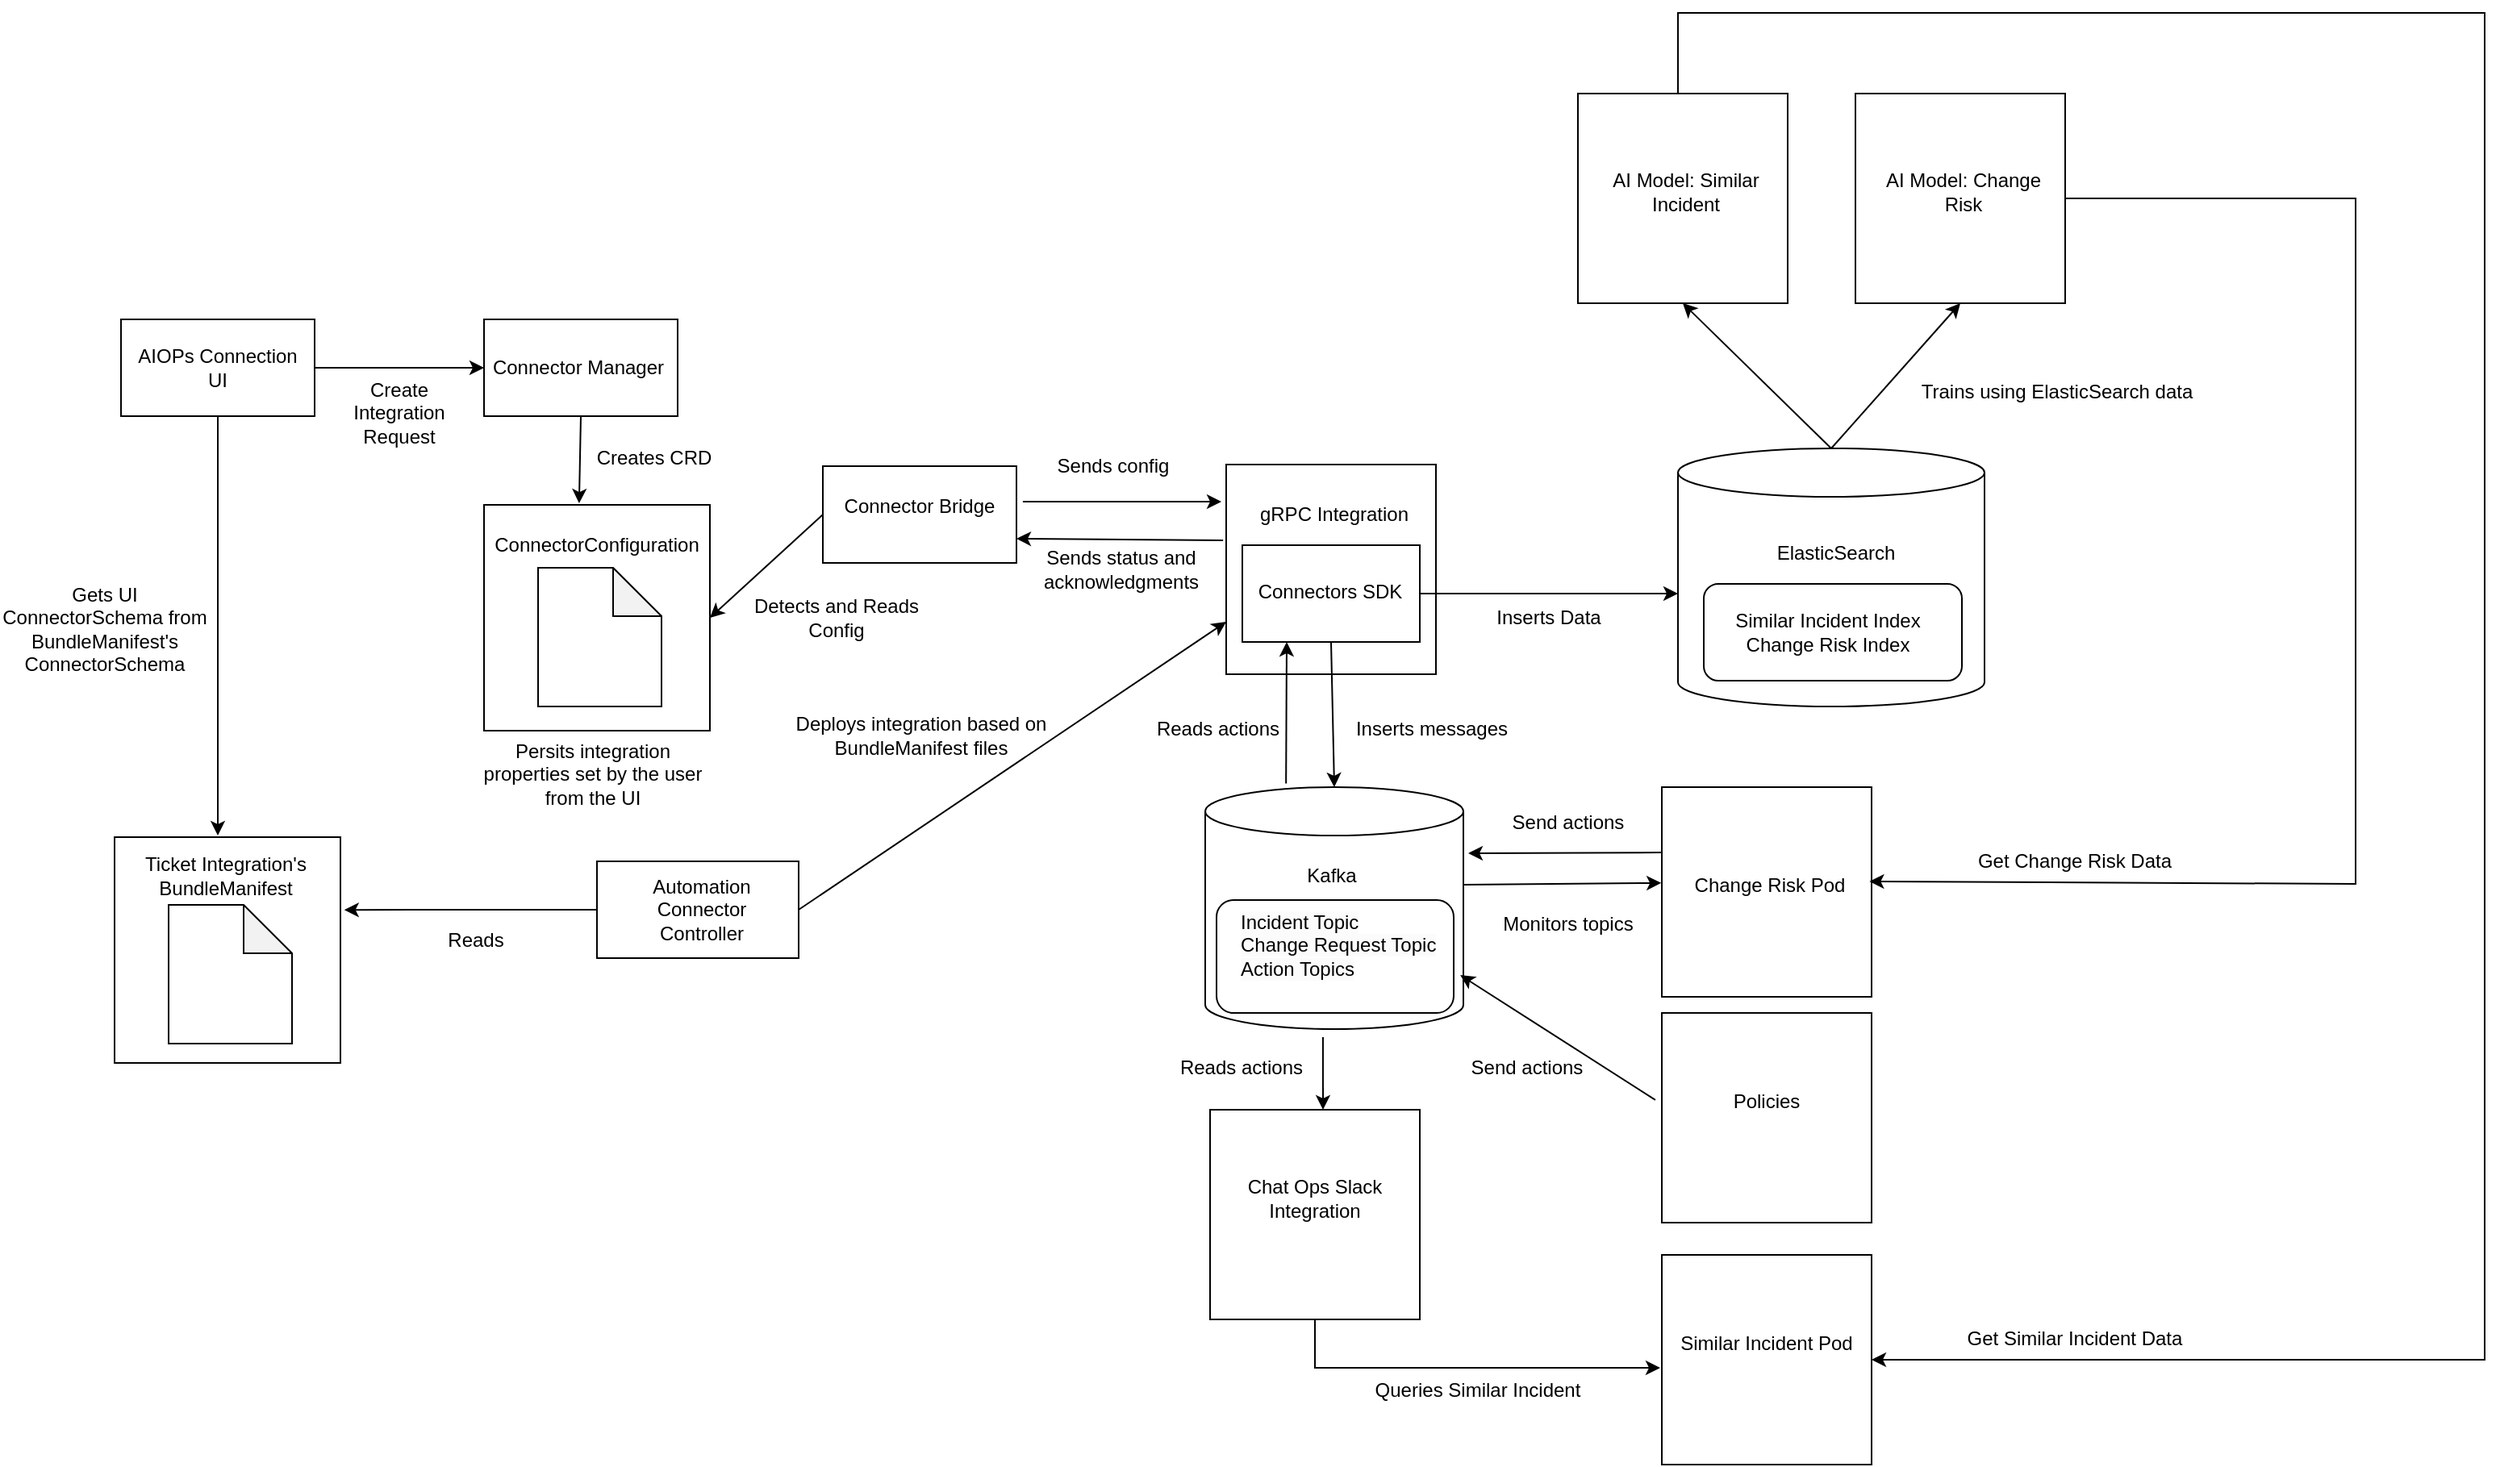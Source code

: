 <mxfile version="22.1.18" type="device">
  <diagram name="Page-1" id="r2rBTkHkXdYjyvw3pjVd">
    <mxGraphModel dx="2953" dy="1788" grid="1" gridSize="10" guides="1" tooltips="1" connect="1" arrows="1" fold="1" page="1" pageScale="1" pageWidth="1400" pageHeight="850" math="0" shadow="0">
      <root>
        <mxCell id="0" />
        <mxCell id="1" parent="0" />
        <mxCell id="y6q548MBsbzO14fbv9Mj-1" value="" style="whiteSpace=wrap;html=1;aspect=fixed;" parent="1" vertex="1">
          <mxGeometry x="558" y="30" width="130" height="130" as="geometry" />
        </mxCell>
        <mxCell id="y6q548MBsbzO14fbv9Mj-2" value="AI Model: Similar Incident" style="text;html=1;strokeColor=none;fillColor=none;align=center;verticalAlign=middle;whiteSpace=wrap;rounded=0;" parent="1" vertex="1">
          <mxGeometry x="575" y="76" width="100" height="30" as="geometry" />
        </mxCell>
        <mxCell id="y6q548MBsbzO14fbv9Mj-6" value="" style="whiteSpace=wrap;html=1;aspect=fixed;" parent="1" vertex="1">
          <mxGeometry x="730" y="30" width="130" height="130" as="geometry" />
        </mxCell>
        <mxCell id="y6q548MBsbzO14fbv9Mj-7" value="AI Model: Change Risk" style="text;html=1;strokeColor=none;fillColor=none;align=center;verticalAlign=middle;whiteSpace=wrap;rounded=0;" parent="1" vertex="1">
          <mxGeometry x="747" y="76" width="100" height="30" as="geometry" />
        </mxCell>
        <mxCell id="y6q548MBsbzO14fbv9Mj-8" value="" style="whiteSpace=wrap;html=1;aspect=fixed;" parent="1" vertex="1">
          <mxGeometry x="340" y="260" width="130" height="130" as="geometry" />
        </mxCell>
        <mxCell id="y6q548MBsbzO14fbv9Mj-9" value="gRPC Integration" style="text;html=1;strokeColor=none;fillColor=none;align=center;verticalAlign=middle;whiteSpace=wrap;rounded=0;" parent="1" vertex="1">
          <mxGeometry x="357" y="276" width="100" height="30" as="geometry" />
        </mxCell>
        <mxCell id="y6q548MBsbzO14fbv9Mj-10" value="" style="rounded=0;whiteSpace=wrap;html=1;" parent="1" vertex="1">
          <mxGeometry x="350" y="310" width="110" height="60" as="geometry" />
        </mxCell>
        <mxCell id="y6q548MBsbzO14fbv9Mj-11" value="Connectors SDK" style="text;html=1;strokeColor=none;fillColor=none;align=center;verticalAlign=middle;whiteSpace=wrap;rounded=0;" parent="1" vertex="1">
          <mxGeometry x="358" y="324" width="93" height="30" as="geometry" />
        </mxCell>
        <mxCell id="y6q548MBsbzO14fbv9Mj-13" value="" style="shape=cylinder3;whiteSpace=wrap;html=1;boundedLbl=1;backgroundOutline=1;size=15;" parent="1" vertex="1">
          <mxGeometry x="620" y="250" width="190" height="160" as="geometry" />
        </mxCell>
        <mxCell id="y6q548MBsbzO14fbv9Mj-14" value="ElasticSearch" style="text;html=1;strokeColor=none;fillColor=none;align=center;verticalAlign=middle;whiteSpace=wrap;rounded=0;" parent="1" vertex="1">
          <mxGeometry x="688" y="300" width="60" height="30" as="geometry" />
        </mxCell>
        <mxCell id="y6q548MBsbzO14fbv9Mj-16" value="" style="rounded=1;whiteSpace=wrap;html=1;" parent="1" vertex="1">
          <mxGeometry x="636" y="334" width="160" height="60" as="geometry" />
        </mxCell>
        <mxCell id="y6q548MBsbzO14fbv9Mj-17" value="Similar Incident Index&lt;br&gt;Change Risk Index" style="text;html=1;strokeColor=none;fillColor=none;align=center;verticalAlign=middle;whiteSpace=wrap;rounded=0;" parent="1" vertex="1">
          <mxGeometry x="648" y="349" width="130" height="30" as="geometry" />
        </mxCell>
        <mxCell id="y6q548MBsbzO14fbv9Mj-18" value="" style="endArrow=classic;html=1;rounded=0;exitX=1;exitY=0.5;exitDx=0;exitDy=0;" parent="1" source="y6q548MBsbzO14fbv9Mj-10" edge="1">
          <mxGeometry width="50" height="50" relative="1" as="geometry">
            <mxPoint x="570" y="390" as="sourcePoint" />
            <mxPoint x="620" y="340" as="targetPoint" />
          </mxGeometry>
        </mxCell>
        <mxCell id="y6q548MBsbzO14fbv9Mj-19" value="Inserts Data" style="text;html=1;strokeColor=none;fillColor=none;align=center;verticalAlign=middle;whiteSpace=wrap;rounded=0;" parent="1" vertex="1">
          <mxGeometry x="470" y="340" width="140" height="30" as="geometry" />
        </mxCell>
        <mxCell id="y6q548MBsbzO14fbv9Mj-23" value="Trains using ElasticSearch data" style="text;html=1;strokeColor=none;fillColor=none;align=center;verticalAlign=middle;whiteSpace=wrap;rounded=0;" parent="1" vertex="1">
          <mxGeometry x="760" y="200" width="190" height="30" as="geometry" />
        </mxCell>
        <mxCell id="y6q548MBsbzO14fbv9Mj-25" value="" style="shape=cylinder3;whiteSpace=wrap;html=1;boundedLbl=1;backgroundOutline=1;size=15;" parent="1" vertex="1">
          <mxGeometry x="327" y="460" width="160" height="150" as="geometry" />
        </mxCell>
        <mxCell id="y6q548MBsbzO14fbv9Mj-26" value="Kafka" style="text;html=1;strokeColor=none;fillColor=none;align=center;verticalAlign=middle;whiteSpace=wrap;rounded=0;" parent="1" vertex="1">
          <mxGeometry x="344" y="500" width="123" height="30" as="geometry" />
        </mxCell>
        <mxCell id="y6q548MBsbzO14fbv9Mj-28" value="" style="rounded=1;whiteSpace=wrap;html=1;" parent="1" vertex="1">
          <mxGeometry x="334" y="530" width="147" height="70" as="geometry" />
        </mxCell>
        <mxCell id="y6q548MBsbzO14fbv9Mj-29" value="&lt;span style=&quot;color: rgb(0, 0, 0); font-family: Helvetica; font-size: 12px; font-style: normal; font-variant-ligatures: normal; font-variant-caps: normal; font-weight: 400; letter-spacing: normal; orphans: 2; text-align: center; text-indent: 0px; text-transform: none; widows: 2; word-spacing: 0px; -webkit-text-stroke-width: 0px; background-color: rgb(251, 251, 251); text-decoration-thickness: initial; text-decoration-style: initial; text-decoration-color: initial; float: none; display: inline !important;&quot;&gt;Incident Topic&lt;/span&gt;&lt;br style=&quot;border-color: var(--border-color); color: rgb(0, 0, 0); font-family: Helvetica; font-size: 12px; font-style: normal; font-variant-ligatures: normal; font-variant-caps: normal; font-weight: 400; letter-spacing: normal; orphans: 2; text-align: center; text-indent: 0px; text-transform: none; widows: 2; word-spacing: 0px; -webkit-text-stroke-width: 0px; background-color: rgb(251, 251, 251); text-decoration-thickness: initial; text-decoration-style: initial; text-decoration-color: initial;&quot;&gt;&lt;span style=&quot;color: rgb(0, 0, 0); font-family: Helvetica; font-size: 12px; font-style: normal; font-variant-ligatures: normal; font-variant-caps: normal; font-weight: 400; letter-spacing: normal; orphans: 2; text-align: center; text-indent: 0px; text-transform: none; widows: 2; word-spacing: 0px; -webkit-text-stroke-width: 0px; background-color: rgb(251, 251, 251); text-decoration-thickness: initial; text-decoration-style: initial; text-decoration-color: initial; float: none; display: inline !important;&quot;&gt;Change Request Topic&lt;br&gt;Action Topics&lt;br&gt;&lt;/span&gt;" style="text;whiteSpace=wrap;html=1;" parent="1" vertex="1">
          <mxGeometry x="347" y="530" width="150" height="50" as="geometry" />
        </mxCell>
        <mxCell id="y6q548MBsbzO14fbv9Mj-31" value="" style="whiteSpace=wrap;html=1;aspect=fixed;" parent="1" vertex="1">
          <mxGeometry x="610" y="460" width="130" height="130" as="geometry" />
        </mxCell>
        <mxCell id="y6q548MBsbzO14fbv9Mj-32" value="Change Risk Pod" style="text;html=1;strokeColor=none;fillColor=none;align=center;verticalAlign=middle;whiteSpace=wrap;rounded=0;" parent="1" vertex="1">
          <mxGeometry x="627" y="506" width="100" height="30" as="geometry" />
        </mxCell>
        <mxCell id="y6q548MBsbzO14fbv9Mj-34" value="" style="endArrow=classic;html=1;rounded=0;entryX=0.5;entryY=0;entryDx=0;entryDy=0;entryPerimeter=0;exitX=0.5;exitY=1;exitDx=0;exitDy=0;" parent="1" source="y6q548MBsbzO14fbv9Mj-10" target="y6q548MBsbzO14fbv9Mj-25" edge="1">
          <mxGeometry width="50" height="50" relative="1" as="geometry">
            <mxPoint x="430" y="410" as="sourcePoint" />
            <mxPoint x="620" y="330" as="targetPoint" />
          </mxGeometry>
        </mxCell>
        <mxCell id="y6q548MBsbzO14fbv9Mj-35" value="Inserts messages" style="text;html=1;strokeColor=none;fillColor=none;align=center;verticalAlign=middle;whiteSpace=wrap;rounded=0;" parent="1" vertex="1">
          <mxGeometry x="401" y="409" width="133" height="30" as="geometry" />
        </mxCell>
        <mxCell id="y6q548MBsbzO14fbv9Mj-36" value="Monitors topics" style="text;html=1;strokeColor=none;fillColor=none;align=center;verticalAlign=middle;whiteSpace=wrap;rounded=0;" parent="1" vertex="1">
          <mxGeometry x="507" y="530" width="90" height="30" as="geometry" />
        </mxCell>
        <mxCell id="y6q548MBsbzO14fbv9Mj-37" value="" style="endArrow=classic;html=1;rounded=0;exitX=0.313;exitY=-0.015;exitDx=0;exitDy=0;exitPerimeter=0;entryX=0.25;entryY=1;entryDx=0;entryDy=0;" parent="1" source="y6q548MBsbzO14fbv9Mj-25" target="y6q548MBsbzO14fbv9Mj-10" edge="1">
          <mxGeometry width="50" height="50" relative="1" as="geometry">
            <mxPoint x="570" y="370" as="sourcePoint" />
            <mxPoint x="620" y="320" as="targetPoint" />
          </mxGeometry>
        </mxCell>
        <mxCell id="y6q548MBsbzO14fbv9Mj-38" value="Reads actions" style="text;html=1;strokeColor=none;fillColor=none;align=center;verticalAlign=middle;whiteSpace=wrap;rounded=0;" parent="1" vertex="1">
          <mxGeometry x="280" y="409" width="110" height="30" as="geometry" />
        </mxCell>
        <mxCell id="y6q548MBsbzO14fbv9Mj-40" value="" style="endArrow=classic;html=1;rounded=0;exitX=0;exitY=0.312;exitDx=0;exitDy=0;exitPerimeter=0;" parent="1" source="y6q548MBsbzO14fbv9Mj-31" edge="1">
          <mxGeometry width="50" height="50" relative="1" as="geometry">
            <mxPoint x="570" y="360" as="sourcePoint" />
            <mxPoint x="490" y="501" as="targetPoint" />
          </mxGeometry>
        </mxCell>
        <mxCell id="y6q548MBsbzO14fbv9Mj-41" value="Send actions" style="text;html=1;strokeColor=none;fillColor=none;align=center;verticalAlign=middle;whiteSpace=wrap;rounded=0;" parent="1" vertex="1">
          <mxGeometry x="506" y="467" width="92" height="30" as="geometry" />
        </mxCell>
        <mxCell id="y6q548MBsbzO14fbv9Mj-42" value="" style="endArrow=classic;html=1;rounded=0;exitX=1;exitY=0.403;exitDx=0;exitDy=0;exitPerimeter=0;entryX=-0.003;entryY=0.457;entryDx=0;entryDy=0;entryPerimeter=0;" parent="1" source="y6q548MBsbzO14fbv9Mj-25" target="y6q548MBsbzO14fbv9Mj-31" edge="1">
          <mxGeometry width="50" height="50" relative="1" as="geometry">
            <mxPoint x="570" y="360" as="sourcePoint" />
            <mxPoint x="620" y="310" as="targetPoint" />
          </mxGeometry>
        </mxCell>
        <mxCell id="y6q548MBsbzO14fbv9Mj-44" value="" style="endArrow=classic;html=1;rounded=0;entryX=0.5;entryY=1;entryDx=0;entryDy=0;exitX=0.5;exitY=0;exitDx=0;exitDy=0;exitPerimeter=0;" parent="1" source="y6q548MBsbzO14fbv9Mj-13" target="y6q548MBsbzO14fbv9Mj-1" edge="1">
          <mxGeometry width="50" height="50" relative="1" as="geometry">
            <mxPoint x="570" y="360" as="sourcePoint" />
            <mxPoint x="620" y="310" as="targetPoint" />
          </mxGeometry>
        </mxCell>
        <mxCell id="y6q548MBsbzO14fbv9Mj-45" value="" style="endArrow=classic;html=1;rounded=0;entryX=0.5;entryY=1;entryDx=0;entryDy=0;exitX=0.5;exitY=0;exitDx=0;exitDy=0;exitPerimeter=0;" parent="1" source="y6q548MBsbzO14fbv9Mj-13" target="y6q548MBsbzO14fbv9Mj-6" edge="1">
          <mxGeometry width="50" height="50" relative="1" as="geometry">
            <mxPoint x="570" y="360" as="sourcePoint" />
            <mxPoint x="620" y="310" as="targetPoint" />
          </mxGeometry>
        </mxCell>
        <mxCell id="y6q548MBsbzO14fbv9Mj-46" value="" style="whiteSpace=wrap;html=1;aspect=fixed;" parent="1" vertex="1">
          <mxGeometry x="610" y="600" width="130" height="130" as="geometry" />
        </mxCell>
        <mxCell id="y6q548MBsbzO14fbv9Mj-47" value="Policies" style="text;html=1;strokeColor=none;fillColor=none;align=center;verticalAlign=middle;whiteSpace=wrap;rounded=0;" parent="1" vertex="1">
          <mxGeometry x="620" y="640" width="110" height="30" as="geometry" />
        </mxCell>
        <mxCell id="y6q548MBsbzO14fbv9Mj-49" value="" style="endArrow=classic;html=1;rounded=0;exitX=-0.031;exitY=0.415;exitDx=0;exitDy=0;exitPerimeter=0;entryX=0.988;entryY=0.777;entryDx=0;entryDy=0;entryPerimeter=0;" parent="1" source="y6q548MBsbzO14fbv9Mj-46" target="y6q548MBsbzO14fbv9Mj-25" edge="1">
          <mxGeometry width="50" height="50" relative="1" as="geometry">
            <mxPoint x="570" y="470" as="sourcePoint" />
            <mxPoint x="620" y="420" as="targetPoint" />
          </mxGeometry>
        </mxCell>
        <mxCell id="y6q548MBsbzO14fbv9Mj-50" value="Send actions" style="text;html=1;strokeColor=none;fillColor=none;align=center;verticalAlign=middle;whiteSpace=wrap;rounded=0;" parent="1" vertex="1">
          <mxGeometry x="487" y="619" width="79" height="30" as="geometry" />
        </mxCell>
        <mxCell id="eq6zqqV6UOBPtNH3ohs1-4" value="" style="rounded=0;whiteSpace=wrap;html=1;" parent="1" vertex="1">
          <mxGeometry x="90" y="261" width="120" height="60" as="geometry" />
        </mxCell>
        <mxCell id="eq6zqqV6UOBPtNH3ohs1-2" value="Connector Bridge" style="text;html=1;strokeColor=none;fillColor=none;align=center;verticalAlign=middle;whiteSpace=wrap;rounded=0;" parent="1" vertex="1">
          <mxGeometry x="95" y="271" width="110" height="30" as="geometry" />
        </mxCell>
        <mxCell id="eq6zqqV6UOBPtNH3ohs1-5" value="" style="endArrow=classic;html=1;rounded=0;exitX=1.033;exitY=0.367;exitDx=0;exitDy=0;exitPerimeter=0;entryX=-0.023;entryY=0.177;entryDx=0;entryDy=0;entryPerimeter=0;" parent="1" source="eq6zqqV6UOBPtNH3ohs1-4" target="y6q548MBsbzO14fbv9Mj-8" edge="1">
          <mxGeometry width="50" height="50" relative="1" as="geometry">
            <mxPoint x="610" y="410" as="sourcePoint" />
            <mxPoint x="660" y="360" as="targetPoint" />
          </mxGeometry>
        </mxCell>
        <mxCell id="eq6zqqV6UOBPtNH3ohs1-6" value="Sends config" style="text;html=1;strokeColor=none;fillColor=none;align=center;verticalAlign=middle;whiteSpace=wrap;rounded=0;" parent="1" vertex="1">
          <mxGeometry x="220" y="246" width="100" height="30" as="geometry" />
        </mxCell>
        <mxCell id="eq6zqqV6UOBPtNH3ohs1-7" value="" style="endArrow=classic;html=1;rounded=0;exitX=-0.015;exitY=0.362;exitDx=0;exitDy=0;exitPerimeter=0;entryX=1;entryY=0.75;entryDx=0;entryDy=0;" parent="1" source="y6q548MBsbzO14fbv9Mj-8" target="eq6zqqV6UOBPtNH3ohs1-4" edge="1">
          <mxGeometry width="50" height="50" relative="1" as="geometry">
            <mxPoint x="610" y="410" as="sourcePoint" />
            <mxPoint x="660" y="360" as="targetPoint" />
          </mxGeometry>
        </mxCell>
        <mxCell id="eq6zqqV6UOBPtNH3ohs1-8" value="Sends status and acknowledgments" style="text;html=1;strokeColor=none;fillColor=none;align=center;verticalAlign=middle;whiteSpace=wrap;rounded=0;" parent="1" vertex="1">
          <mxGeometry x="220" y="310" width="110" height="30" as="geometry" />
        </mxCell>
        <mxCell id="eq6zqqV6UOBPtNH3ohs1-9" value="" style="rounded=0;whiteSpace=wrap;html=1;" parent="1" vertex="1">
          <mxGeometry x="-50" y="506" width="125" height="60" as="geometry" />
        </mxCell>
        <mxCell id="eq6zqqV6UOBPtNH3ohs1-10" value="Automation Connector Controller" style="text;html=1;strokeColor=none;fillColor=none;align=center;verticalAlign=middle;whiteSpace=wrap;rounded=0;" parent="1" vertex="1">
          <mxGeometry x="-40" y="521" width="110" height="30" as="geometry" />
        </mxCell>
        <mxCell id="eq6zqqV6UOBPtNH3ohs1-11" value="" style="endArrow=classic;html=1;rounded=0;exitX=1;exitY=0.5;exitDx=0;exitDy=0;entryX=0;entryY=0.75;entryDx=0;entryDy=0;" parent="1" source="eq6zqqV6UOBPtNH3ohs1-9" target="y6q548MBsbzO14fbv9Mj-8" edge="1">
          <mxGeometry width="50" height="50" relative="1" as="geometry">
            <mxPoint x="372" y="690" as="sourcePoint" />
            <mxPoint x="167" y="690" as="targetPoint" />
          </mxGeometry>
        </mxCell>
        <mxCell id="eq6zqqV6UOBPtNH3ohs1-12" value="Deploys integration based on BundleManifest files" style="text;html=1;strokeColor=none;fillColor=none;align=center;verticalAlign=middle;whiteSpace=wrap;rounded=0;" parent="1" vertex="1">
          <mxGeometry x="41" y="413" width="220" height="30" as="geometry" />
        </mxCell>
        <mxCell id="eq6zqqV6UOBPtNH3ohs1-13" value="" style="rounded=0;whiteSpace=wrap;html=1;" parent="1" vertex="1">
          <mxGeometry x="-345" y="170" width="120" height="60" as="geometry" />
        </mxCell>
        <mxCell id="eq6zqqV6UOBPtNH3ohs1-14" value="AIOPs Connection UI" style="text;html=1;strokeColor=none;fillColor=none;align=center;verticalAlign=middle;whiteSpace=wrap;rounded=0;" parent="1" vertex="1">
          <mxGeometry x="-340" y="185" width="110" height="30" as="geometry" />
        </mxCell>
        <mxCell id="eq6zqqV6UOBPtNH3ohs1-17" value="" style="rounded=0;whiteSpace=wrap;html=1;" parent="1" vertex="1">
          <mxGeometry x="-120" y="170" width="120" height="60" as="geometry" />
        </mxCell>
        <mxCell id="eq6zqqV6UOBPtNH3ohs1-18" value="Connector Manager" style="text;html=1;strokeColor=none;fillColor=none;align=center;verticalAlign=middle;whiteSpace=wrap;rounded=0;" parent="1" vertex="1">
          <mxGeometry x="-118" y="185" width="113" height="30" as="geometry" />
        </mxCell>
        <mxCell id="eq6zqqV6UOBPtNH3ohs1-19" value="" style="endArrow=classic;html=1;rounded=0;exitX=1;exitY=0.5;exitDx=0;exitDy=0;entryX=0;entryY=0.5;entryDx=0;entryDy=0;" parent="1" source="eq6zqqV6UOBPtNH3ohs1-13" target="eq6zqqV6UOBPtNH3ohs1-17" edge="1">
          <mxGeometry width="50" height="50" relative="1" as="geometry">
            <mxPoint x="-40" y="420" as="sourcePoint" />
            <mxPoint x="10" y="370" as="targetPoint" />
          </mxGeometry>
        </mxCell>
        <mxCell id="eq6zqqV6UOBPtNH3ohs1-20" value="Create Integration&lt;br&gt;Request" style="text;html=1;strokeColor=none;fillColor=none;align=center;verticalAlign=middle;whiteSpace=wrap;rounded=0;" parent="1" vertex="1">
          <mxGeometry x="-220" y="206" width="95" height="44" as="geometry" />
        </mxCell>
        <mxCell id="eq6zqqV6UOBPtNH3ohs1-22" value="" style="whiteSpace=wrap;html=1;aspect=fixed;" parent="1" vertex="1">
          <mxGeometry x="-120" y="285" width="140" height="140" as="geometry" />
        </mxCell>
        <mxCell id="eq6zqqV6UOBPtNH3ohs1-23" value="ConnectorConfiguration" style="text;html=1;strokeColor=none;fillColor=none;align=center;verticalAlign=middle;whiteSpace=wrap;rounded=0;" parent="1" vertex="1">
          <mxGeometry x="-109" y="295" width="118" height="30" as="geometry" />
        </mxCell>
        <mxCell id="eq6zqqV6UOBPtNH3ohs1-24" value="" style="endArrow=classic;html=1;rounded=0;exitX=0.5;exitY=1;exitDx=0;exitDy=0;entryX=0.421;entryY=-0.007;entryDx=0;entryDy=0;entryPerimeter=0;" parent="1" source="eq6zqqV6UOBPtNH3ohs1-17" target="eq6zqqV6UOBPtNH3ohs1-22" edge="1">
          <mxGeometry width="50" height="50" relative="1" as="geometry">
            <mxPoint x="40" y="260" as="sourcePoint" />
            <mxPoint x="90" y="210" as="targetPoint" />
          </mxGeometry>
        </mxCell>
        <mxCell id="eq6zqqV6UOBPtNH3ohs1-25" value="Creates CRD" style="text;html=1;strokeColor=none;fillColor=none;align=center;verticalAlign=middle;whiteSpace=wrap;rounded=0;" parent="1" vertex="1">
          <mxGeometry x="-70" y="241" width="111" height="30" as="geometry" />
        </mxCell>
        <mxCell id="eq6zqqV6UOBPtNH3ohs1-26" value="" style="endArrow=classic;html=1;rounded=0;exitX=0;exitY=0.5;exitDx=0;exitDy=0;entryX=1;entryY=0.5;entryDx=0;entryDy=0;" parent="1" source="eq6zqqV6UOBPtNH3ohs1-4" target="eq6zqqV6UOBPtNH3ohs1-22" edge="1">
          <mxGeometry width="50" height="50" relative="1" as="geometry">
            <mxPoint x="40" y="260" as="sourcePoint" />
            <mxPoint x="90" y="210" as="targetPoint" />
          </mxGeometry>
        </mxCell>
        <mxCell id="eq6zqqV6UOBPtNH3ohs1-27" value="Detects and Reads Config" style="text;html=1;strokeColor=none;fillColor=none;align=center;verticalAlign=middle;whiteSpace=wrap;rounded=0;" parent="1" vertex="1">
          <mxGeometry x="41" y="340" width="115" height="30" as="geometry" />
        </mxCell>
        <mxCell id="eq6zqqV6UOBPtNH3ohs1-28" value="" style="shape=note;whiteSpace=wrap;html=1;backgroundOutline=1;darkOpacity=0.05;" parent="1" vertex="1">
          <mxGeometry x="-86.5" y="324" width="76.5" height="86" as="geometry" />
        </mxCell>
        <mxCell id="eq6zqqV6UOBPtNH3ohs1-35" value="" style="endArrow=classic;html=1;rounded=0;exitX=0.5;exitY=1;exitDx=0;exitDy=0;" parent="1" source="eq6zqqV6UOBPtNH3ohs1-13" edge="1">
          <mxGeometry width="50" height="50" relative="1" as="geometry">
            <mxPoint x="50" y="270" as="sourcePoint" />
            <mxPoint x="-285" y="490" as="targetPoint" />
          </mxGeometry>
        </mxCell>
        <mxCell id="eq6zqqV6UOBPtNH3ohs1-36" value="Gets UI ConnectorSchema from BundleManifest&#39;s ConnectorSchema" style="text;html=1;strokeColor=none;fillColor=none;align=center;verticalAlign=middle;whiteSpace=wrap;rounded=0;" parent="1" vertex="1">
          <mxGeometry x="-420" y="321" width="130" height="81" as="geometry" />
        </mxCell>
        <mxCell id="eq6zqqV6UOBPtNH3ohs1-37" value="Persits integration properties set by the user from the UI" style="text;html=1;strokeColor=none;fillColor=none;align=center;verticalAlign=middle;whiteSpace=wrap;rounded=0;" parent="1" vertex="1">
          <mxGeometry x="-125" y="437" width="145" height="30" as="geometry" />
        </mxCell>
        <mxCell id="eq6zqqV6UOBPtNH3ohs1-40" value="" style="whiteSpace=wrap;html=1;aspect=fixed;" parent="1" vertex="1">
          <mxGeometry x="-349" y="491" width="140" height="140" as="geometry" />
        </mxCell>
        <mxCell id="eq6zqqV6UOBPtNH3ohs1-41" value="Ticket Integration&#39;s BundleManifest" style="text;html=1;strokeColor=none;fillColor=none;align=center;verticalAlign=middle;whiteSpace=wrap;rounded=0;" parent="1" vertex="1">
          <mxGeometry x="-339" y="500" width="118" height="30" as="geometry" />
        </mxCell>
        <mxCell id="eq6zqqV6UOBPtNH3ohs1-42" value="" style="shape=note;whiteSpace=wrap;html=1;backgroundOutline=1;darkOpacity=0.05;" parent="1" vertex="1">
          <mxGeometry x="-315.5" y="533" width="76.5" height="86" as="geometry" />
        </mxCell>
        <mxCell id="eq6zqqV6UOBPtNH3ohs1-43" value="" style="endArrow=classic;html=1;rounded=0;exitX=0;exitY=0.5;exitDx=0;exitDy=0;entryX=1.017;entryY=0.322;entryDx=0;entryDy=0;entryPerimeter=0;" parent="1" source="eq6zqqV6UOBPtNH3ohs1-9" target="eq6zqqV6UOBPtNH3ohs1-40" edge="1">
          <mxGeometry width="50" height="50" relative="1" as="geometry">
            <mxPoint x="200" y="430" as="sourcePoint" />
            <mxPoint x="250" y="380" as="targetPoint" />
          </mxGeometry>
        </mxCell>
        <mxCell id="eq6zqqV6UOBPtNH3ohs1-46" value="Reads" style="text;html=1;strokeColor=none;fillColor=none;align=center;verticalAlign=middle;whiteSpace=wrap;rounded=0;" parent="1" vertex="1">
          <mxGeometry x="-160" y="540" width="70" height="30" as="geometry" />
        </mxCell>
        <mxCell id="BWZgEZ2Q8L2CNnqHw4EF-4" value="" style="whiteSpace=wrap;html=1;aspect=fixed;" vertex="1" parent="1">
          <mxGeometry x="330" y="660" width="130" height="130" as="geometry" />
        </mxCell>
        <mxCell id="BWZgEZ2Q8L2CNnqHw4EF-5" value="Chat Ops Slack Integration" style="text;html=1;strokeColor=none;fillColor=none;align=center;verticalAlign=middle;whiteSpace=wrap;rounded=0;" vertex="1" parent="1">
          <mxGeometry x="340" y="700" width="110" height="30" as="geometry" />
        </mxCell>
        <mxCell id="BWZgEZ2Q8L2CNnqHw4EF-6" value="" style="endArrow=classic;html=1;rounded=0;exitX=0.456;exitY=1.033;exitDx=0;exitDy=0;exitPerimeter=0;" edge="1" parent="1" source="y6q548MBsbzO14fbv9Mj-25">
          <mxGeometry width="50" height="50" relative="1" as="geometry">
            <mxPoint x="510" y="560" as="sourcePoint" />
            <mxPoint x="400" y="660" as="targetPoint" />
          </mxGeometry>
        </mxCell>
        <mxCell id="BWZgEZ2Q8L2CNnqHw4EF-7" value="Reads actions" style="text;html=1;strokeColor=none;fillColor=none;align=center;verticalAlign=middle;whiteSpace=wrap;rounded=0;" vertex="1" parent="1">
          <mxGeometry x="310" y="619" width="79" height="30" as="geometry" />
        </mxCell>
        <mxCell id="BWZgEZ2Q8L2CNnqHw4EF-8" value="" style="endArrow=classic;html=1;rounded=0;exitX=1;exitY=0.5;exitDx=0;exitDy=0;entryX=0.99;entryY=0.45;entryDx=0;entryDy=0;entryPerimeter=0;" edge="1" parent="1" source="y6q548MBsbzO14fbv9Mj-6" target="y6q548MBsbzO14fbv9Mj-31">
          <mxGeometry width="50" height="50" relative="1" as="geometry">
            <mxPoint x="880" y="90" as="sourcePoint" />
            <mxPoint x="750" y="520" as="targetPoint" />
            <Array as="points">
              <mxPoint x="1040" y="95" />
              <mxPoint x="1040" y="520" />
            </Array>
          </mxGeometry>
        </mxCell>
        <mxCell id="BWZgEZ2Q8L2CNnqHw4EF-10" value="" style="whiteSpace=wrap;html=1;aspect=fixed;" vertex="1" parent="1">
          <mxGeometry x="610" y="750" width="130" height="130" as="geometry" />
        </mxCell>
        <mxCell id="BWZgEZ2Q8L2CNnqHw4EF-11" value="Similar Incident Pod" style="text;html=1;strokeColor=none;fillColor=none;align=center;verticalAlign=middle;whiteSpace=wrap;rounded=0;" vertex="1" parent="1">
          <mxGeometry x="620" y="790" width="110" height="30" as="geometry" />
        </mxCell>
        <mxCell id="BWZgEZ2Q8L2CNnqHw4EF-12" value="" style="endArrow=classic;html=1;rounded=0;entryX=1;entryY=0.5;entryDx=0;entryDy=0;" edge="1" parent="1" target="BWZgEZ2Q8L2CNnqHw4EF-10">
          <mxGeometry width="50" height="50" relative="1" as="geometry">
            <mxPoint x="620" y="30" as="sourcePoint" />
            <mxPoint x="870" y="590" as="targetPoint" />
            <Array as="points">
              <mxPoint x="620" y="-20" />
              <mxPoint x="710" y="-20" />
              <mxPoint x="1120" y="-20" />
              <mxPoint x="1120" y="815" />
            </Array>
          </mxGeometry>
        </mxCell>
        <mxCell id="BWZgEZ2Q8L2CNnqHw4EF-13" value="Get Change Risk Data" style="text;html=1;strokeColor=none;fillColor=none;align=center;verticalAlign=middle;whiteSpace=wrap;rounded=0;" vertex="1" parent="1">
          <mxGeometry x="782" y="491" width="168" height="30" as="geometry" />
        </mxCell>
        <mxCell id="BWZgEZ2Q8L2CNnqHw4EF-14" value="Get Similar Incident Data" style="text;html=1;strokeColor=none;fillColor=none;align=center;verticalAlign=middle;whiteSpace=wrap;rounded=0;" vertex="1" parent="1">
          <mxGeometry x="782" y="787" width="168" height="30" as="geometry" />
        </mxCell>
        <mxCell id="BWZgEZ2Q8L2CNnqHw4EF-15" value="" style="endArrow=classic;html=1;rounded=0;exitX=0.5;exitY=1;exitDx=0;exitDy=0;" edge="1" parent="1" source="BWZgEZ2Q8L2CNnqHw4EF-4">
          <mxGeometry width="50" height="50" relative="1" as="geometry">
            <mxPoint x="400" y="640" as="sourcePoint" />
            <mxPoint x="609" y="820" as="targetPoint" />
            <Array as="points">
              <mxPoint x="395" y="820" />
            </Array>
          </mxGeometry>
        </mxCell>
        <mxCell id="BWZgEZ2Q8L2CNnqHw4EF-16" value="Queries Similar Incident" style="text;html=1;strokeColor=none;fillColor=none;align=center;verticalAlign=middle;whiteSpace=wrap;rounded=0;" vertex="1" parent="1">
          <mxGeometry x="426" y="819" width="140" height="30" as="geometry" />
        </mxCell>
      </root>
    </mxGraphModel>
  </diagram>
</mxfile>
